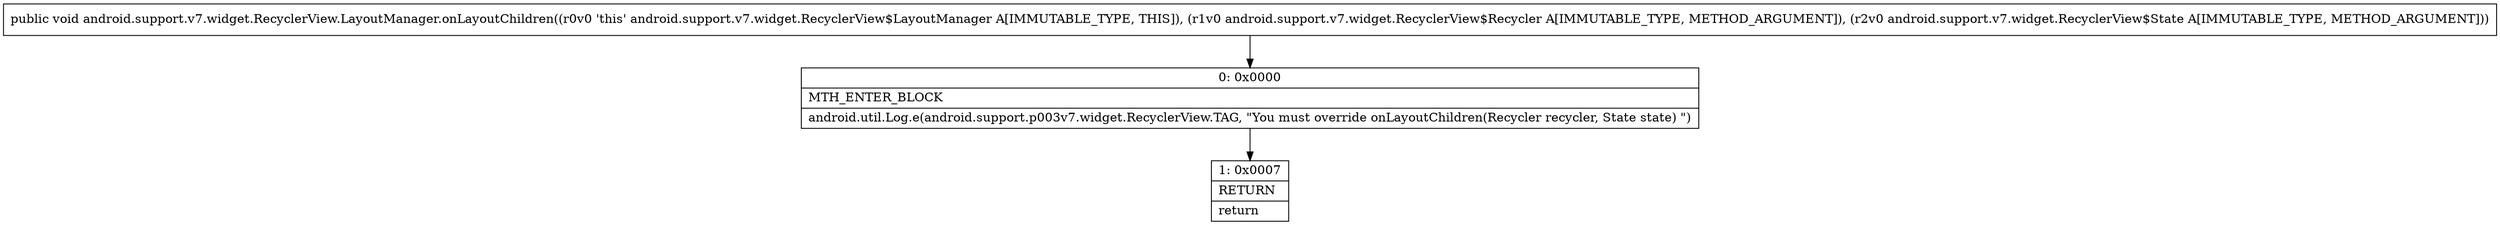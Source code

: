 digraph "CFG forandroid.support.v7.widget.RecyclerView.LayoutManager.onLayoutChildren(Landroid\/support\/v7\/widget\/RecyclerView$Recycler;Landroid\/support\/v7\/widget\/RecyclerView$State;)V" {
Node_0 [shape=record,label="{0\:\ 0x0000|MTH_ENTER_BLOCK\l|android.util.Log.e(android.support.p003v7.widget.RecyclerView.TAG, \"You must override onLayoutChildren(Recycler recycler, State state) \")\l}"];
Node_1 [shape=record,label="{1\:\ 0x0007|RETURN\l|return\l}"];
MethodNode[shape=record,label="{public void android.support.v7.widget.RecyclerView.LayoutManager.onLayoutChildren((r0v0 'this' android.support.v7.widget.RecyclerView$LayoutManager A[IMMUTABLE_TYPE, THIS]), (r1v0 android.support.v7.widget.RecyclerView$Recycler A[IMMUTABLE_TYPE, METHOD_ARGUMENT]), (r2v0 android.support.v7.widget.RecyclerView$State A[IMMUTABLE_TYPE, METHOD_ARGUMENT])) }"];
MethodNode -> Node_0;
Node_0 -> Node_1;
}

